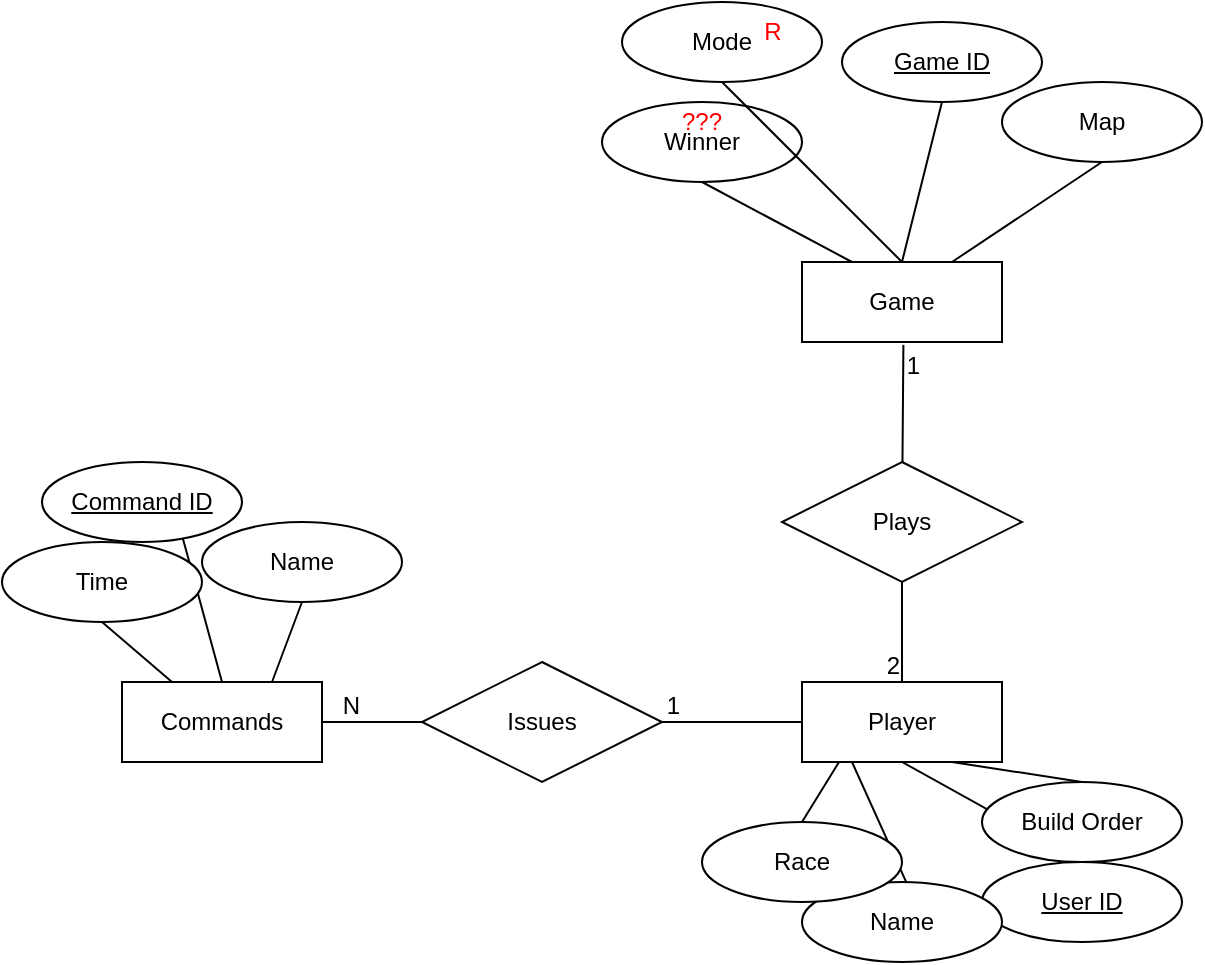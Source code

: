 <mxfile version="23.1.4" type="device">
  <diagram name="Page-1" id="X7U7XmmsiUPy_XRZdGFy">
    <mxGraphModel dx="1126" dy="148" grid="1" gridSize="10" guides="1" tooltips="1" connect="1" arrows="1" fold="1" page="1" pageScale="1" pageWidth="850" pageHeight="1100" math="0" shadow="0">
      <root>
        <mxCell id="0" />
        <mxCell id="1" parent="0" />
        <mxCell id="jzHRQoXUFeUBqIr0erLN-62" value="" style="endArrow=none;html=1;rounded=0;exitX=0.5;exitY=0;exitDx=0;exitDy=0;entryX=0.702;entryY=0.935;entryDx=0;entryDy=0;entryPerimeter=0;" edge="1" parent="1" source="jzHRQoXUFeUBqIr0erLN-36" target="jzHRQoXUFeUBqIr0erLN-61">
          <mxGeometry relative="1" as="geometry">
            <mxPoint x="-260" y="540" as="sourcePoint" />
            <mxPoint x="-225" y="570" as="targetPoint" />
          </mxGeometry>
        </mxCell>
        <mxCell id="jzHRQoXUFeUBqIr0erLN-61" value="Command ID" style="ellipse;whiteSpace=wrap;html=1;align=center;fontStyle=4;" vertex="1" parent="1">
          <mxGeometry x="-300" y="450" width="100" height="40" as="geometry" />
        </mxCell>
        <mxCell id="jzHRQoXUFeUBqIr0erLN-2" value="Player" style="whiteSpace=wrap;html=1;align=center;" vertex="1" parent="1">
          <mxGeometry x="80" y="560" width="100" height="40" as="geometry" />
        </mxCell>
        <mxCell id="jzHRQoXUFeUBqIr0erLN-4" value="Game" style="whiteSpace=wrap;html=1;align=center;" vertex="1" parent="1">
          <mxGeometry x="80" y="350" width="100" height="40" as="geometry" />
        </mxCell>
        <mxCell id="jzHRQoXUFeUBqIr0erLN-12" value="Plays" style="shape=rhombus;perimeter=rhombusPerimeter;whiteSpace=wrap;html=1;align=center;" vertex="1" parent="1">
          <mxGeometry x="70" y="450" width="120" height="60" as="geometry" />
        </mxCell>
        <mxCell id="jzHRQoXUFeUBqIr0erLN-18" value="" style="endArrow=none;html=1;rounded=0;exitX=0.5;exitY=1;exitDx=0;exitDy=0;entryX=0.5;entryY=0;entryDx=0;entryDy=0;" edge="1" parent="1" source="jzHRQoXUFeUBqIr0erLN-12" target="jzHRQoXUFeUBqIr0erLN-2">
          <mxGeometry relative="1" as="geometry">
            <mxPoint x="80" y="540" as="sourcePoint" />
            <mxPoint x="240" y="540" as="targetPoint" />
          </mxGeometry>
        </mxCell>
        <mxCell id="jzHRQoXUFeUBqIr0erLN-19" value="2" style="resizable=0;html=1;whiteSpace=wrap;align=right;verticalAlign=bottom;" connectable="0" vertex="1" parent="jzHRQoXUFeUBqIr0erLN-18">
          <mxGeometry x="1" relative="1" as="geometry" />
        </mxCell>
        <mxCell id="jzHRQoXUFeUBqIr0erLN-20" value="" style="endArrow=none;html=1;rounded=0;entryX=0.507;entryY=1.036;entryDx=0;entryDy=0;entryPerimeter=0;" edge="1" parent="1" source="jzHRQoXUFeUBqIr0erLN-12" target="jzHRQoXUFeUBqIr0erLN-4">
          <mxGeometry relative="1" as="geometry">
            <mxPoint y="480" as="sourcePoint" />
            <mxPoint x="160" y="480" as="targetPoint" />
          </mxGeometry>
        </mxCell>
        <mxCell id="jzHRQoXUFeUBqIr0erLN-21" value="1" style="resizable=0;html=1;whiteSpace=wrap;align=right;verticalAlign=bottom;" connectable="0" vertex="1" parent="jzHRQoXUFeUBqIr0erLN-20">
          <mxGeometry x="1" relative="1" as="geometry">
            <mxPoint x="10" y="19" as="offset" />
          </mxGeometry>
        </mxCell>
        <mxCell id="jzHRQoXUFeUBqIr0erLN-24" value="Issues" style="shape=rhombus;perimeter=rhombusPerimeter;whiteSpace=wrap;html=1;align=center;" vertex="1" parent="1">
          <mxGeometry x="-110" y="550" width="120" height="60" as="geometry" />
        </mxCell>
        <mxCell id="jzHRQoXUFeUBqIr0erLN-27" value="" style="endArrow=none;html=1;rounded=0;exitX=0.75;exitY=1;exitDx=0;exitDy=0;entryX=0.5;entryY=0;entryDx=0;entryDy=0;" edge="1" parent="1" source="jzHRQoXUFeUBqIr0erLN-2" target="jzHRQoXUFeUBqIr0erLN-25">
          <mxGeometry relative="1" as="geometry">
            <mxPoint x="100" y="620" as="sourcePoint" />
            <mxPoint x="260" y="620" as="targetPoint" />
          </mxGeometry>
        </mxCell>
        <mxCell id="jzHRQoXUFeUBqIr0erLN-30" value="" style="endArrow=none;html=1;rounded=0;exitX=0.5;exitY=1;exitDx=0;exitDy=0;entryX=0.5;entryY=0;entryDx=0;entryDy=0;" edge="1" parent="1" source="jzHRQoXUFeUBqIr0erLN-2" target="jzHRQoXUFeUBqIr0erLN-31">
          <mxGeometry relative="1" as="geometry">
            <mxPoint x="165" y="610" as="sourcePoint" />
            <mxPoint x="170" y="660" as="targetPoint" />
          </mxGeometry>
        </mxCell>
        <mxCell id="jzHRQoXUFeUBqIr0erLN-31" value="User ID" style="ellipse;whiteSpace=wrap;html=1;align=center;fontStyle=4;" vertex="1" parent="1">
          <mxGeometry x="170" y="650" width="100" height="40" as="geometry" />
        </mxCell>
        <mxCell id="jzHRQoXUFeUBqIr0erLN-32" value="Name" style="ellipse;whiteSpace=wrap;html=1;align=center;" vertex="1" parent="1">
          <mxGeometry x="80" y="660" width="100" height="40" as="geometry" />
        </mxCell>
        <mxCell id="jzHRQoXUFeUBqIr0erLN-33" value="" style="endArrow=none;html=1;rounded=0;exitX=0.25;exitY=1;exitDx=0;exitDy=0;entryX=0.523;entryY=0.012;entryDx=0;entryDy=0;entryPerimeter=0;" edge="1" parent="1" source="jzHRQoXUFeUBqIr0erLN-2" target="jzHRQoXUFeUBqIr0erLN-32">
          <mxGeometry relative="1" as="geometry">
            <mxPoint x="140" y="610" as="sourcePoint" />
            <mxPoint x="190" y="670" as="targetPoint" />
          </mxGeometry>
        </mxCell>
        <mxCell id="jzHRQoXUFeUBqIr0erLN-34" value="Race" style="ellipse;whiteSpace=wrap;html=1;align=center;" vertex="1" parent="1">
          <mxGeometry x="30" y="630" width="100" height="40" as="geometry" />
        </mxCell>
        <mxCell id="jzHRQoXUFeUBqIr0erLN-35" value="" style="endArrow=none;html=1;rounded=0;exitX=0.186;exitY=0.997;exitDx=0;exitDy=0;entryX=0.5;entryY=0;entryDx=0;entryDy=0;exitPerimeter=0;" edge="1" parent="1" source="jzHRQoXUFeUBqIr0erLN-2" target="jzHRQoXUFeUBqIr0erLN-34">
          <mxGeometry relative="1" as="geometry">
            <mxPoint x="115" y="610" as="sourcePoint" />
            <mxPoint x="272" y="690" as="targetPoint" />
          </mxGeometry>
        </mxCell>
        <mxCell id="jzHRQoXUFeUBqIr0erLN-25" value="Build Order" style="ellipse;whiteSpace=wrap;html=1;align=center;" vertex="1" parent="1">
          <mxGeometry x="170" y="610" width="100" height="40" as="geometry" />
        </mxCell>
        <mxCell id="jzHRQoXUFeUBqIr0erLN-36" value="Commands" style="whiteSpace=wrap;html=1;align=center;" vertex="1" parent="1">
          <mxGeometry x="-260" y="560" width="100" height="40" as="geometry" />
        </mxCell>
        <mxCell id="jzHRQoXUFeUBqIr0erLN-37" value="Map" style="ellipse;whiteSpace=wrap;html=1;align=center;" vertex="1" parent="1">
          <mxGeometry x="180" y="260" width="100" height="40" as="geometry" />
        </mxCell>
        <mxCell id="jzHRQoXUFeUBqIr0erLN-38" value="" style="endArrow=none;html=1;rounded=0;exitX=0.75;exitY=0;exitDx=0;exitDy=0;entryX=0.5;entryY=1;entryDx=0;entryDy=0;" edge="1" parent="1" source="jzHRQoXUFeUBqIr0erLN-4" target="jzHRQoXUFeUBqIr0erLN-37">
          <mxGeometry relative="1" as="geometry">
            <mxPoint x="60" y="310" as="sourcePoint" />
            <mxPoint x="220" y="310" as="targetPoint" />
          </mxGeometry>
        </mxCell>
        <mxCell id="jzHRQoXUFeUBqIr0erLN-39" value="&lt;u&gt;Game ID&lt;/u&gt;" style="ellipse;whiteSpace=wrap;html=1;align=center;" vertex="1" parent="1">
          <mxGeometry x="100" y="230" width="100" height="40" as="geometry" />
        </mxCell>
        <mxCell id="jzHRQoXUFeUBqIr0erLN-40" value="" style="endArrow=none;html=1;rounded=0;exitX=0.5;exitY=0;exitDx=0;exitDy=0;entryX=0.5;entryY=1;entryDx=0;entryDy=0;" edge="1" parent="1" target="jzHRQoXUFeUBqIr0erLN-39" source="jzHRQoXUFeUBqIr0erLN-4">
          <mxGeometry relative="1" as="geometry">
            <mxPoint x="95" y="340.0" as="sourcePoint" />
            <mxPoint x="130" y="300" as="targetPoint" />
          </mxGeometry>
        </mxCell>
        <mxCell id="jzHRQoXUFeUBqIr0erLN-43" value="" style="endArrow=none;html=1;rounded=0;exitX=0.25;exitY=0;exitDx=0;exitDy=0;entryX=0.5;entryY=1;entryDx=0;entryDy=0;" edge="1" parent="1" source="jzHRQoXUFeUBqIr0erLN-4" target="jzHRQoXUFeUBqIr0erLN-49">
          <mxGeometry relative="1" as="geometry">
            <mxPoint x="140" y="360" as="sourcePoint" />
            <mxPoint x="70" y="300.0" as="targetPoint" />
          </mxGeometry>
        </mxCell>
        <mxCell id="jzHRQoXUFeUBqIr0erLN-49" value="Winner" style="ellipse;whiteSpace=wrap;html=1;align=center;" vertex="1" parent="1">
          <mxGeometry x="-20" y="270" width="100" height="40" as="geometry" />
        </mxCell>
        <mxCell id="jzHRQoXUFeUBqIr0erLN-50" value="&lt;font color=&quot;#ff0000&quot;&gt;???&lt;/font&gt;" style="text;html=1;align=center;verticalAlign=middle;whiteSpace=wrap;rounded=0;" vertex="1" parent="1">
          <mxGeometry y="265" width="60" height="30" as="geometry" />
        </mxCell>
        <mxCell id="jzHRQoXUFeUBqIr0erLN-52" value="Mode" style="ellipse;whiteSpace=wrap;html=1;align=center;" vertex="1" parent="1">
          <mxGeometry x="-10" y="220" width="100" height="40" as="geometry" />
        </mxCell>
        <mxCell id="jzHRQoXUFeUBqIr0erLN-53" value="" style="endArrow=none;html=1;rounded=0;exitX=0.5;exitY=1;exitDx=0;exitDy=0;entryX=0.5;entryY=0;entryDx=0;entryDy=0;" edge="1" parent="1" source="jzHRQoXUFeUBqIr0erLN-52" target="jzHRQoXUFeUBqIr0erLN-4">
          <mxGeometry relative="1" as="geometry">
            <mxPoint x="20" y="360" as="sourcePoint" />
            <mxPoint x="180" y="360" as="targetPoint" />
          </mxGeometry>
        </mxCell>
        <mxCell id="jzHRQoXUFeUBqIr0erLN-54" value="&lt;font color=&quot;#ff0000&quot;&gt;R&lt;/font&gt;" style="text;html=1;align=center;verticalAlign=middle;resizable=0;points=[];autosize=1;strokeColor=none;fillColor=none;" vertex="1" parent="1">
          <mxGeometry x="50" y="220" width="30" height="30" as="geometry" />
        </mxCell>
        <mxCell id="jzHRQoXUFeUBqIr0erLN-55" value="" style="endArrow=none;html=1;rounded=0;entryX=1;entryY=0.5;entryDx=0;entryDy=0;exitX=0;exitY=0.5;exitDx=0;exitDy=0;" edge="1" parent="1" source="jzHRQoXUFeUBqIr0erLN-2" target="jzHRQoXUFeUBqIr0erLN-24">
          <mxGeometry relative="1" as="geometry">
            <mxPoint x="-20" y="630" as="sourcePoint" />
            <mxPoint x="110" y="590" as="targetPoint" />
          </mxGeometry>
        </mxCell>
        <mxCell id="jzHRQoXUFeUBqIr0erLN-56" value="1" style="resizable=0;html=1;whiteSpace=wrap;align=right;verticalAlign=bottom;" connectable="0" vertex="1" parent="jzHRQoXUFeUBqIr0erLN-55">
          <mxGeometry x="1" relative="1" as="geometry">
            <mxPoint x="10" as="offset" />
          </mxGeometry>
        </mxCell>
        <mxCell id="jzHRQoXUFeUBqIr0erLN-57" value="" style="endArrow=none;html=1;rounded=0;entryX=1;entryY=0.5;entryDx=0;entryDy=0;exitX=0;exitY=0.5;exitDx=0;exitDy=0;" edge="1" parent="1" source="jzHRQoXUFeUBqIr0erLN-24" target="jzHRQoXUFeUBqIr0erLN-36">
          <mxGeometry relative="1" as="geometry">
            <mxPoint x="-210" y="610" as="sourcePoint" />
            <mxPoint x="-50" y="610" as="targetPoint" />
          </mxGeometry>
        </mxCell>
        <mxCell id="jzHRQoXUFeUBqIr0erLN-58" value="N" style="resizable=0;html=1;whiteSpace=wrap;align=right;verticalAlign=bottom;" connectable="0" vertex="1" parent="jzHRQoXUFeUBqIr0erLN-57">
          <mxGeometry x="1" relative="1" as="geometry">
            <mxPoint x="20" as="offset" />
          </mxGeometry>
        </mxCell>
        <mxCell id="jzHRQoXUFeUBqIr0erLN-59" value="Time" style="ellipse;whiteSpace=wrap;html=1;align=center;" vertex="1" parent="1">
          <mxGeometry x="-320" y="490" width="100" height="40" as="geometry" />
        </mxCell>
        <mxCell id="jzHRQoXUFeUBqIr0erLN-60" value="" style="endArrow=none;html=1;rounded=0;exitX=0.5;exitY=1;exitDx=0;exitDy=0;entryX=0.25;entryY=0;entryDx=0;entryDy=0;" edge="1" parent="1" source="jzHRQoXUFeUBqIr0erLN-59" target="jzHRQoXUFeUBqIr0erLN-36">
          <mxGeometry relative="1" as="geometry">
            <mxPoint x="-260" y="530" as="sourcePoint" />
            <mxPoint x="-100" y="530" as="targetPoint" />
          </mxGeometry>
        </mxCell>
        <mxCell id="jzHRQoXUFeUBqIr0erLN-63" value="Name" style="ellipse;whiteSpace=wrap;html=1;align=center;" vertex="1" parent="1">
          <mxGeometry x="-220" y="480" width="100" height="40" as="geometry" />
        </mxCell>
        <mxCell id="jzHRQoXUFeUBqIr0erLN-64" value="" style="endArrow=none;html=1;rounded=0;exitX=0.75;exitY=0;exitDx=0;exitDy=0;entryX=0.5;entryY=1;entryDx=0;entryDy=0;" edge="1" parent="1" source="jzHRQoXUFeUBqIr0erLN-36" target="jzHRQoXUFeUBqIr0erLN-63">
          <mxGeometry relative="1" as="geometry">
            <mxPoint x="-260" y="530" as="sourcePoint" />
            <mxPoint x="-100" y="530" as="targetPoint" />
          </mxGeometry>
        </mxCell>
      </root>
    </mxGraphModel>
  </diagram>
</mxfile>
